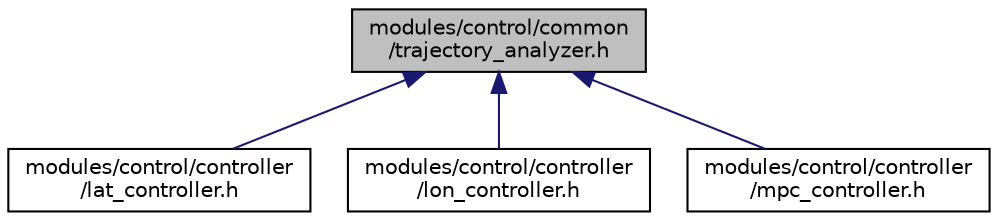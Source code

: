 digraph "modules/control/common/trajectory_analyzer.h"
{
  edge [fontname="Helvetica",fontsize="10",labelfontname="Helvetica",labelfontsize="10"];
  node [fontname="Helvetica",fontsize="10",shape=record];
  Node1 [label="modules/control/common\l/trajectory_analyzer.h",height=0.2,width=0.4,color="black", fillcolor="grey75", style="filled" fontcolor="black"];
  Node1 -> Node2 [dir="back",color="midnightblue",fontsize="10",style="solid",fontname="Helvetica"];
  Node2 [label="modules/control/controller\l/lat_controller.h",height=0.2,width=0.4,color="black", fillcolor="white", style="filled",URL="$lat__controller_8h.html",tooltip="Defines the LatController class. "];
  Node1 -> Node3 [dir="back",color="midnightblue",fontsize="10",style="solid",fontname="Helvetica"];
  Node3 [label="modules/control/controller\l/lon_controller.h",height=0.2,width=0.4,color="black", fillcolor="white", style="filled",URL="$lon__controller_8h.html",tooltip="Defines the LonController class. "];
  Node1 -> Node4 [dir="back",color="midnightblue",fontsize="10",style="solid",fontname="Helvetica"];
  Node4 [label="modules/control/controller\l/mpc_controller.h",height=0.2,width=0.4,color="black", fillcolor="white", style="filled",URL="$mpc__controller_8h.html",tooltip="Defines the MPCController class. "];
}
